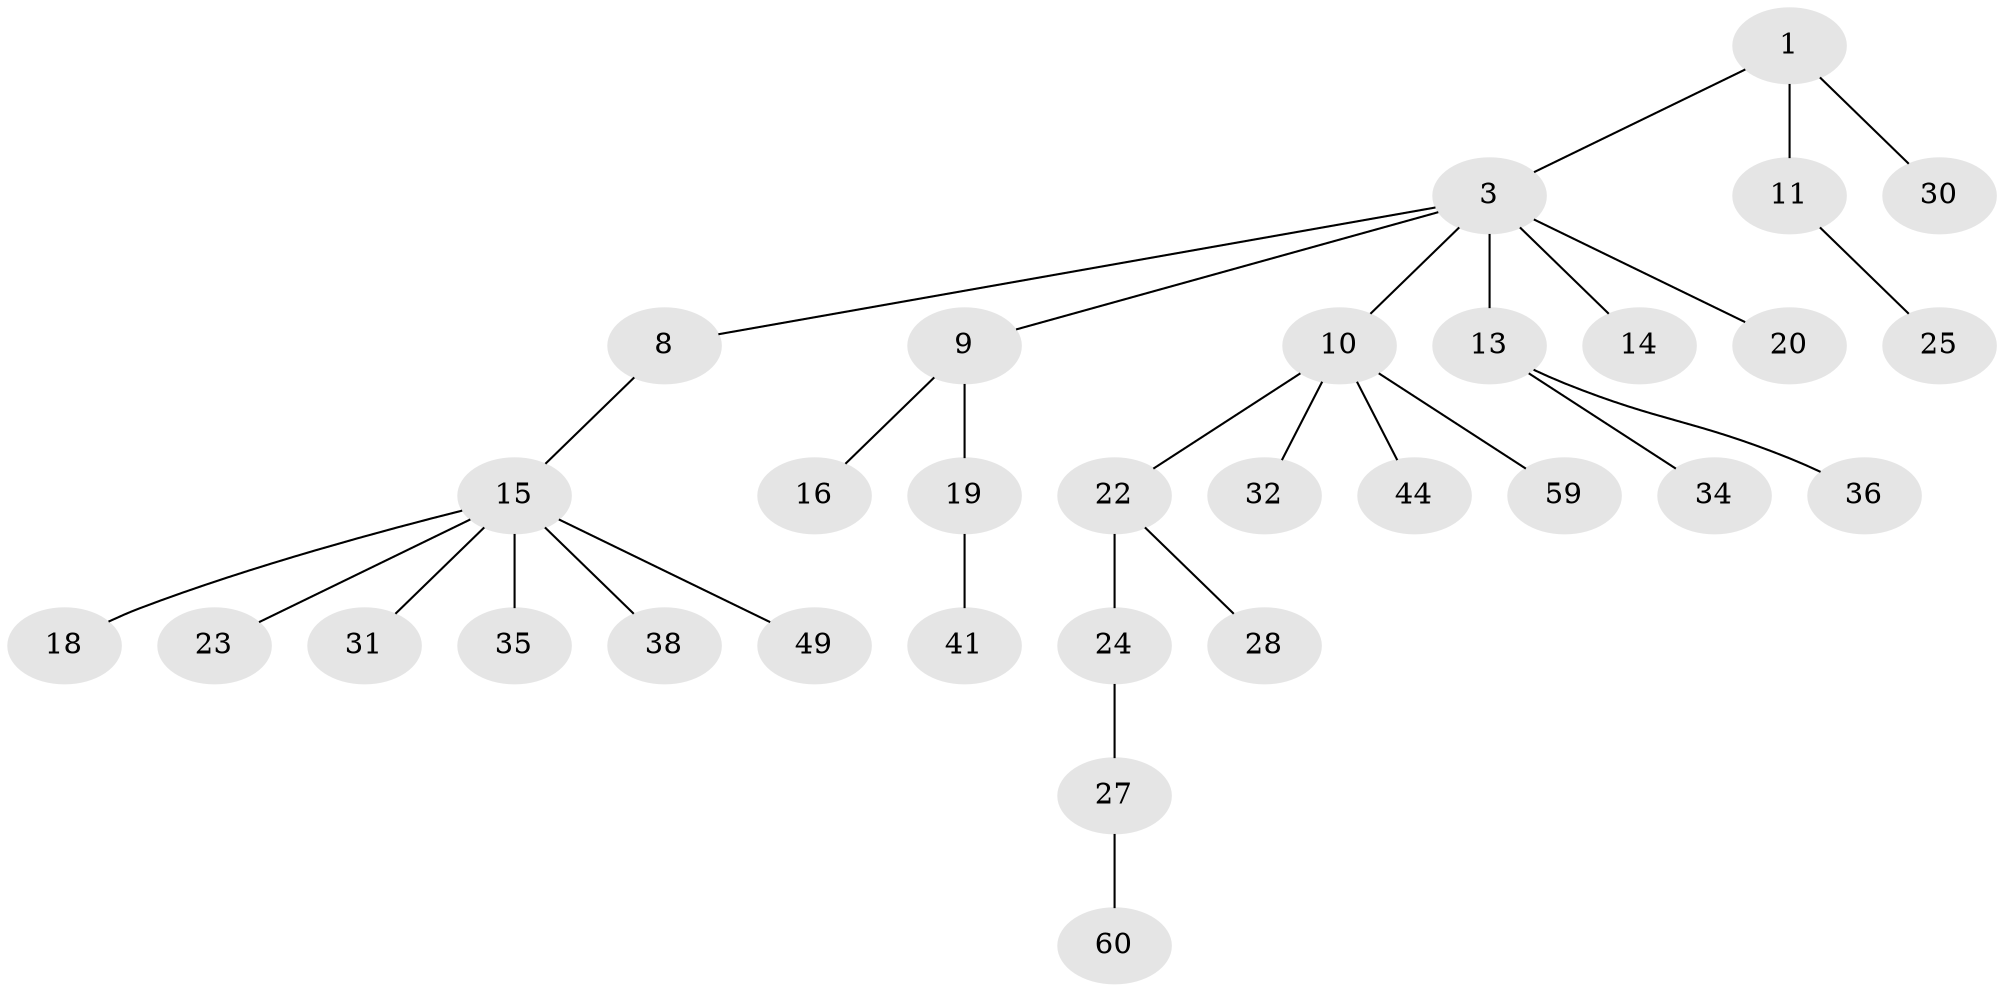 // original degree distribution, {2: 0.23809523809523808, 3: 0.12698412698412698, 6: 0.015873015873015872, 5: 0.06349206349206349, 1: 0.5238095238095238, 7: 0.015873015873015872, 4: 0.015873015873015872}
// Generated by graph-tools (version 1.1) at 2025/15/03/09/25 04:15:30]
// undirected, 31 vertices, 30 edges
graph export_dot {
graph [start="1"]
  node [color=gray90,style=filled];
  1 [super="+2"];
  3 [super="+43+62+4+7"];
  8 [super="+12"];
  9;
  10 [super="+29+61"];
  11;
  13 [super="+17+57+63+53"];
  14;
  15;
  16 [super="+42"];
  18;
  19 [super="+45+21"];
  20;
  22 [super="+33+50"];
  23;
  24 [super="+40"];
  25 [super="+58+51"];
  27;
  28;
  30;
  31;
  32 [super="+52"];
  34;
  35 [super="+48"];
  36;
  38;
  41;
  44;
  49;
  59;
  60;
  1 -- 11;
  1 -- 3;
  1 -- 30;
  3 -- 14;
  3 -- 8;
  3 -- 9;
  3 -- 10;
  3 -- 13;
  3 -- 20;
  8 -- 15;
  9 -- 16;
  9 -- 19;
  10 -- 22;
  10 -- 32;
  10 -- 59;
  10 -- 44;
  11 -- 25;
  13 -- 34;
  13 -- 36;
  15 -- 18;
  15 -- 23;
  15 -- 31;
  15 -- 35;
  15 -- 38;
  15 -- 49;
  19 -- 41;
  22 -- 24;
  22 -- 28;
  24 -- 27;
  27 -- 60;
}
